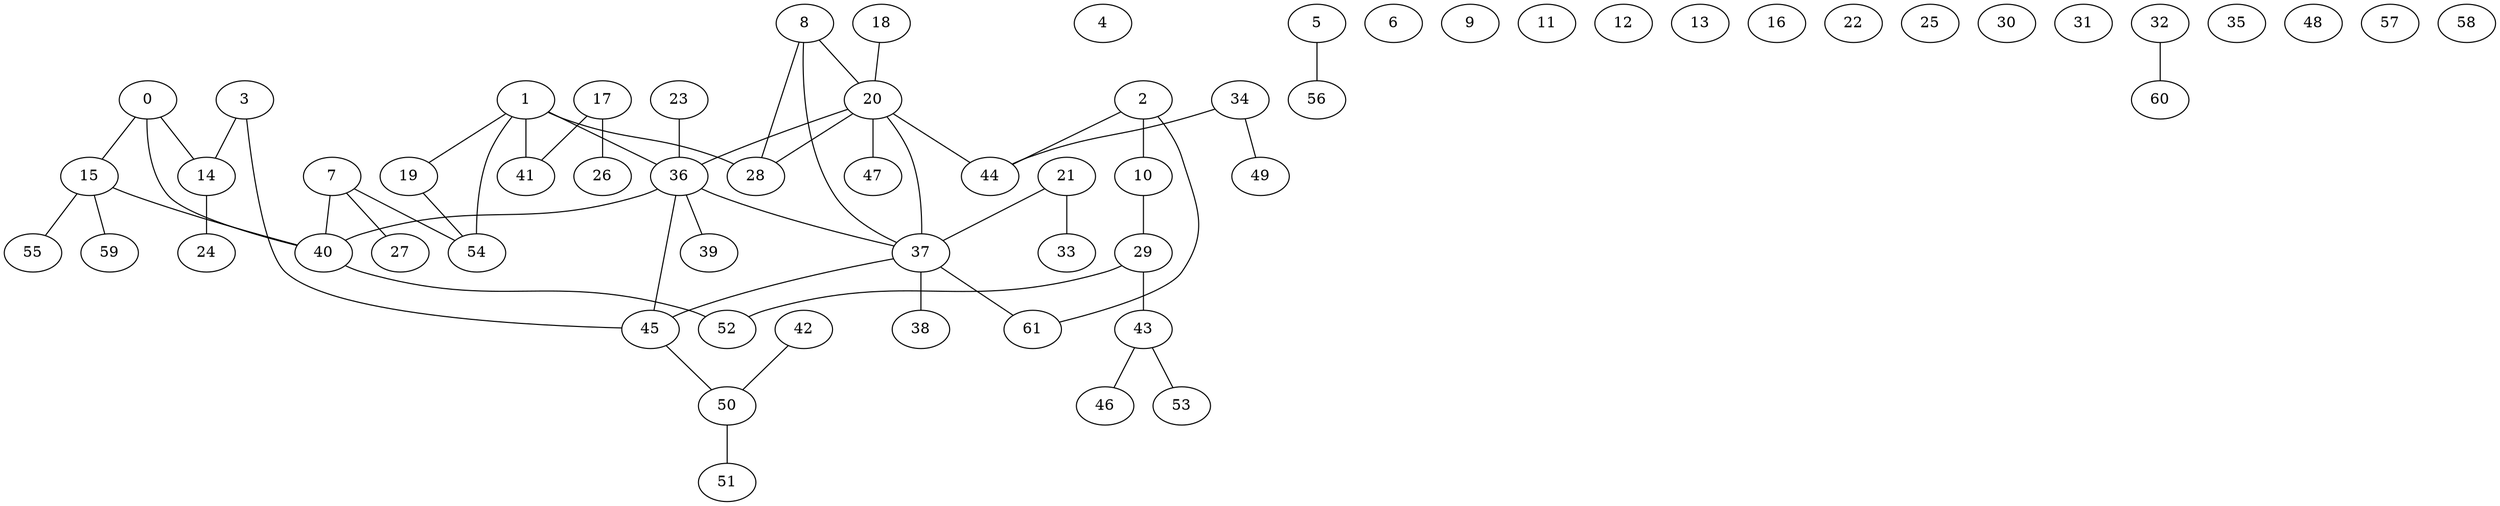 graph {
	0 -- 14
	0 -- 15
	0 -- 40
	1 -- 19
	1 -- 28
	1 -- 36
	1 -- 41
	1 -- 54
	2 -- 10
	2 -- 44
	2 -- 61
	3 -- 14
	3 -- 45
	4
	5 -- 56
	6
	7 -- 27
	7 -- 40
	7 -- 54
	8 -- 20
	8 -- 28
	8 -- 37
	9
	10 -- 29
	11
	12
	13
	14 -- 24
	15 -- 40
	15 -- 55
	15 -- 59
	16
	17 -- 26
	17 -- 41
	18 -- 20
	19 -- 54
	20 -- 28
	20 -- 36
	20 -- 37
	20 -- 44
	20 -- 47
	21 -- 33
	21 -- 37
	22
	23 -- 36
	25
	29 -- 43
	29 -- 52
	30
	31
	32 -- 60
	34 -- 44
	34 -- 49
	35
	36 -- 37
	36 -- 39
	36 -- 40
	36 -- 45
	37 -- 38
	37 -- 45
	37 -- 61
	40 -- 52
	42 -- 50
	43 -- 46
	43 -- 53
	45 -- 50
	48
	50 -- 51
	57
	58
}
